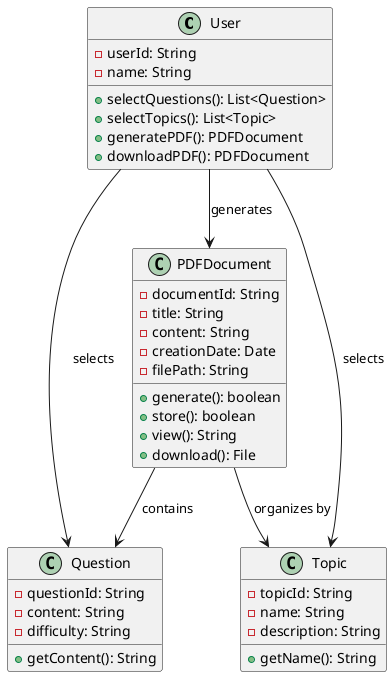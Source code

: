 @startuml
class User {
    - userId: String
    - name: String
    + selectQuestions(): List<Question>
    + selectTopics(): List<Topic>
    + generatePDF(): PDFDocument
    + downloadPDF(): PDFDocument
}

class Question {
    - questionId: String
    - content: String
    - difficulty: String
    + getContent(): String
}

class Topic {
    - topicId: String
    - name: String
    - description: String
    + getName(): String
}

class PDFDocument {
    - documentId: String
    - title: String
    - content: String
    - creationDate: Date
    - filePath: String
    + generate(): boolean
    + store(): boolean
    + view(): String
    + download(): File
}

User --> Question : selects
User --> Topic : selects
User --> PDFDocument : generates
PDFDocument --> Question : contains
PDFDocument --> Topic : organizes by
@enduml